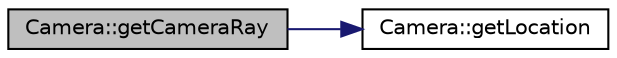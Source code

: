 digraph "Camera::getCameraRay"
{
 // LATEX_PDF_SIZE
  edge [fontname="Helvetica",fontsize="10",labelfontname="Helvetica",labelfontsize="10"];
  node [fontname="Helvetica",fontsize="10",shape=record];
  rankdir="LR";
  Node1 [label="Camera::getCameraRay",height=0.2,width=0.4,color="black", fillcolor="grey75", style="filled", fontcolor="black",tooltip="Returns the camera ray in world space."];
  Node1 -> Node2 [color="midnightblue",fontsize="10",style="solid",fontname="Helvetica"];
  Node2 [label="Camera::getLocation",height=0.2,width=0.4,color="black", fillcolor="white", style="filled",URL="$classCamera.html#aa5786f7090ec3569fa729f10a2e64ce1",tooltip="Returns the location of the camera."];
}
